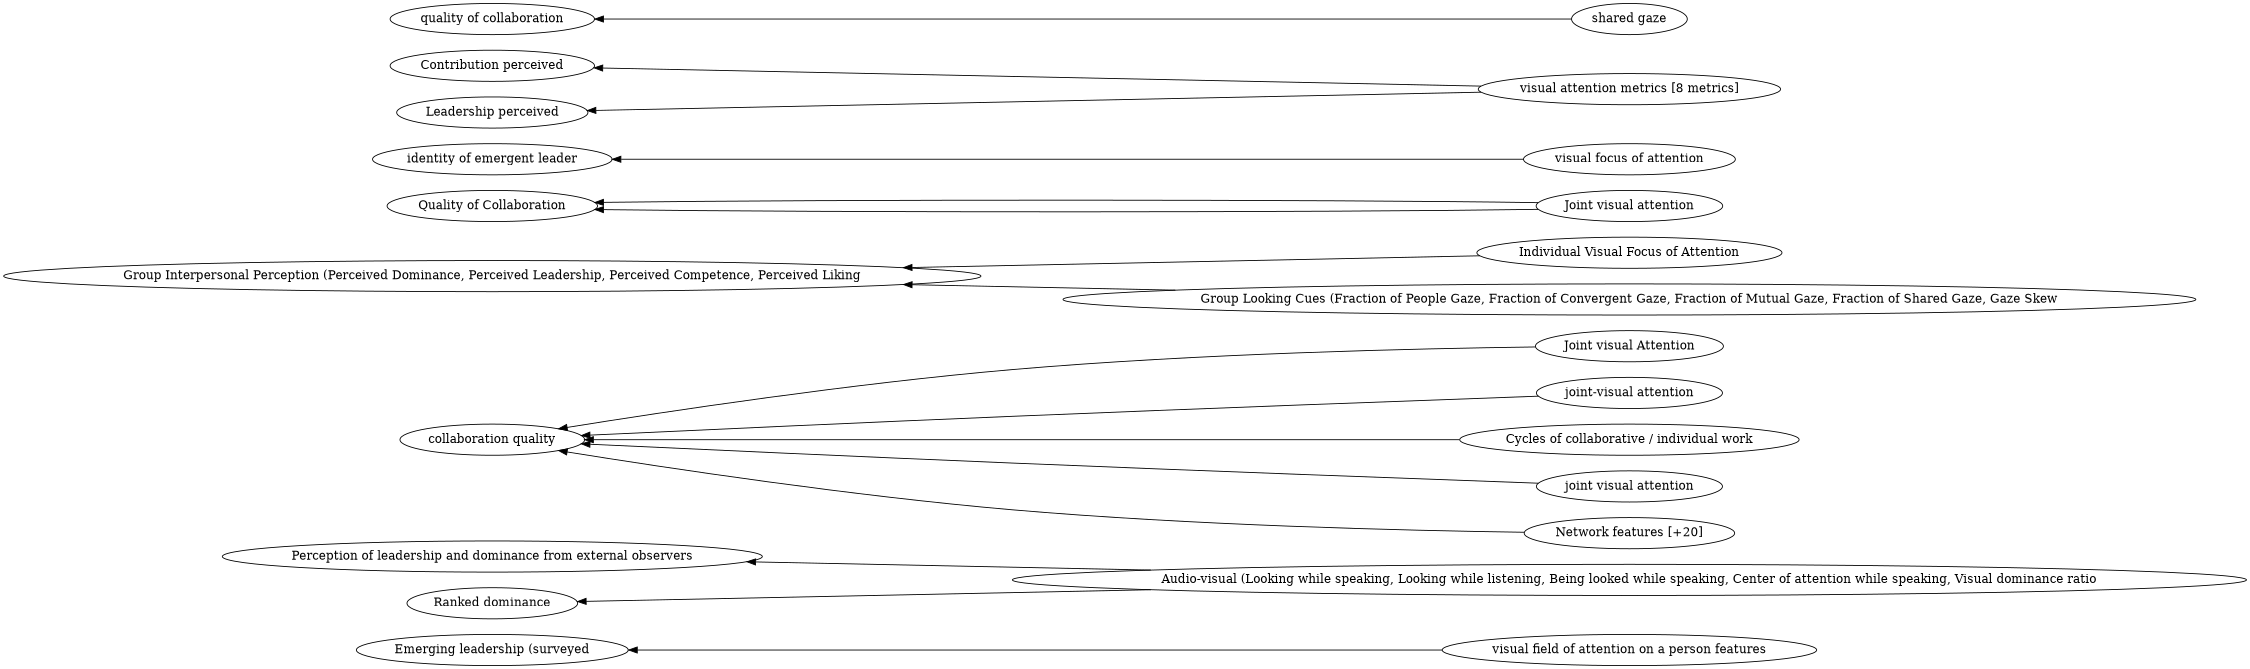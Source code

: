 digraph Test {
	rankdir=RL
	size="15,15"
	overlap=false
	splines=true
	{rank=same; "visual field of attention on a person features" "Audio-visual (Looking while speaking, Looking while listening, Being looked while speaking, Center of attention while speaking, Visual dominance ratio" "Joint visual Attention" "joint-visual attention" "Individual Visual Focus of Attention" "Joint visual attention" "Cycles of collaborative / individual work" "visual focus of attention" "visual attention metrics [8 metrics]" "joint visual attention" "Network features [+20]" "shared gaze" "Group Looking Cues (Fraction of People Gaze, Fraction of Convergent Gaze, Fraction of Mutual Gaze, Fraction of Shared Gaze, Gaze Skew";}
	{rank=same; "Contribution perceived" "quality of collaboration" "identity of emergent leader" "Emerging leadership (surveyed" "Perception of leadership and dominance from external observers" "Leadership perceived" "Ranked dominance" "collaboration quality" "Group Interpersonal Perception (Perceived Dominance, Perceived Leadership, Perceived Competence, Perceived Liking" "Quality of Collaboration";}
	"visual attention metrics [8 metrics]" [href="https://scholar.google.com/scholar?hl=en&q=A%20Multimodal-Sensor-Enabled%20Room%20for%20Unobtrusive%20Group%20Meeting%20Analysis"]
	"visual attention metrics [8 metrics]" -> "Leadership perceived"
	"visual attention metrics [8 metrics]" [href="https://scholar.google.com/scholar?hl=en&q=A%20Multimodal-Sensor-Enabled%20Room%20for%20Unobtrusive%20Group%20Meeting%20Analysis"]
	"visual attention metrics [8 metrics]" -> "Contribution perceived"
	"Individual Visual Focus of Attention" [href="https://scholar.google.com/scholar?hl=en&q=Linking%20Speaking%20and%20Looking%20Behavior%20Patterns%20with%20Group%20Composition,%20Perception,%20and%20Performance"]
	"Individual Visual Focus of Attention" -> "Group Interpersonal Perception (Perceived Dominance, Perceived Leadership, Perceived Competence, Perceived Liking"
	"Group Looking Cues (Fraction of People Gaze, Fraction of Convergent Gaze, Fraction of Mutual Gaze, Fraction of Shared Gaze, Gaze Skew" [href="https://scholar.google.com/scholar?hl=en&q=Linking%20Speaking%20and%20Looking%20Behavior%20Patterns%20with%20Group%20Composition,%20Perception,%20and%20Performance"]
	"Group Looking Cues (Fraction of People Gaze, Fraction of Convergent Gaze, Fraction of Mutual Gaze, Fraction of Shared Gaze, Gaze Skew" -> "Group Interpersonal Perception (Perceived Dominance, Perceived Leadership, Perceived Competence, Perceived Liking"
	"Audio-visual (Looking while speaking, Looking while listening, Being looked while speaking, Center of attention while speaking, Visual dominance ratio" [href="https://scholar.google.com/scholar?hl=en&q=Emergent%20leaders%20through%20looking%20and%20speaking:%20from%20audio-visual%20data%20to%20multimodal%20recognition"]
	"Audio-visual (Looking while speaking, Looking while listening, Being looked while speaking, Center of attention while speaking, Visual dominance ratio" -> "Perception of leadership and dominance from external observers"
	"Audio-visual (Looking while speaking, Looking while listening, Being looked while speaking, Center of attention while speaking, Visual dominance ratio" [href="https://scholar.google.com/scholar?hl=en&q=Emergent%20leaders%20through%20looking%20and%20speaking:%20from%20audio-visual%20data%20to%20multimodal%20recognition"]
	"Audio-visual (Looking while speaking, Looking while listening, Being looked while speaking, Center of attention while speaking, Visual dominance ratio" -> "Ranked dominance"
	"visual focus of attention" [href="https://scholar.google.com/scholar?hl=en&q=Real-time%20mutual%20gaze%20perception"]
	"visual focus of attention" -> "identity of emergent leader"
	"visual field of attention on a person features" [href="https://scholar.google.com/scholar?hl=en&q=Detecting%20Emergent%20Leader%20in%20a%20Meeting%20Environment"]
	"visual field of attention on a person features" -> "Emerging leadership (surveyed"
	"Joint visual attention" [href="https://scholar.google.com/scholar?hl=en&q=Using%20Eye-Tracking%20Technology%20to%20Support%20Visual%20Coordination%20in%20Collaborative%20Problem-Solving%20Groups"]
	"Joint visual attention" -> "Quality of Collaboration"
	"Joint visual attention" [href="https://scholar.google.com/scholar?hl=en&q=The%20Effect%20of%20Mutual%20Gaze%20Perception%20on%20Students’%20Verbal%20Coordination"]
	"Joint visual attention" -> "Quality of Collaboration"
	"Joint visual Attention" [href="https://scholar.google.com/scholar?hl=en&q=Leveraging%20Mobile%20Eye-Trackers%20to%20Capture%20Joint%20Visual%20Attention%20in%20Co-Located%20Collaborative%20Learning"]
	"Joint visual Attention" -> "collaboration quality"
	"Cycles of collaborative / individual work" [href="https://scholar.google.com/scholar?hl=en&q=Leveraging%20Mobile%20Eye-Trackers%20to%20Capture%20Joint%20Visual%20Attention%20in%20Co-Located%20Collaborative%20Learning"]
	"Cycles of collaborative / individual work" -> "collaboration quality"
	"Network features [+20]" [href="https://scholar.google.com/scholar?hl=en&q=Toward%20Collaboration%20Sensing"]
	"Network features [+20]" -> "collaboration quality"
	"joint-visual attention" [href="https://scholar.google.com/scholar?hl=en&q=Unpacking%20Collaborative%20Learning%20Processes%20during%20Hands-on%20Activities%20using%20Mobile%20Eye-Trackers"]
	"joint-visual attention" -> "collaboration quality"
	"joint visual attention" [href="https://scholar.google.com/scholar?hl=en&q=3D%20Tangibles%20Facilitate%20Joint%20Visual%20Attention%20in%20Dyads"]
	"joint visual attention" -> "collaboration quality"
	"shared gaze" [href="https://scholar.google.com/scholar?hl=en&q=Effects%20of%20Shared%20Gaze%20on%20Audio-%20Versus%20Text-Based%20Remote%20Collaborations"]
	"shared gaze" -> "quality of collaboration"
}
